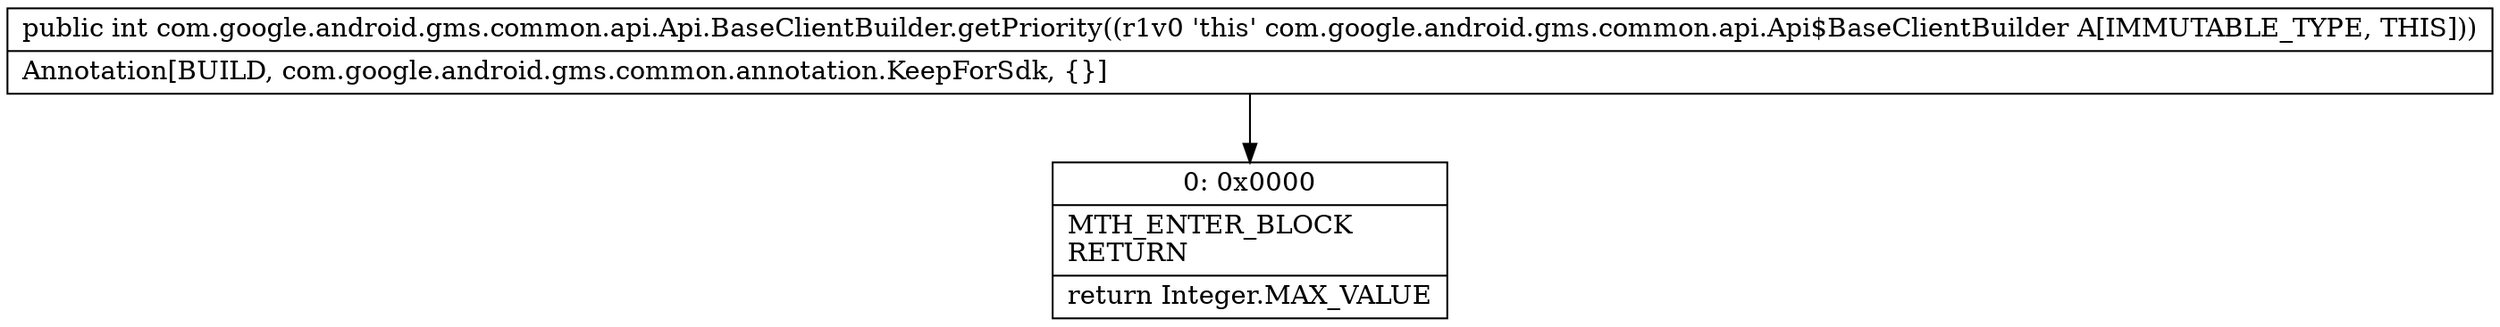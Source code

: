 digraph "CFG forcom.google.android.gms.common.api.Api.BaseClientBuilder.getPriority()I" {
Node_0 [shape=record,label="{0\:\ 0x0000|MTH_ENTER_BLOCK\lRETURN\l|return Integer.MAX_VALUE\l}"];
MethodNode[shape=record,label="{public int com.google.android.gms.common.api.Api.BaseClientBuilder.getPriority((r1v0 'this' com.google.android.gms.common.api.Api$BaseClientBuilder A[IMMUTABLE_TYPE, THIS]))  | Annotation[BUILD, com.google.android.gms.common.annotation.KeepForSdk, \{\}]\l}"];
MethodNode -> Node_0;
}

